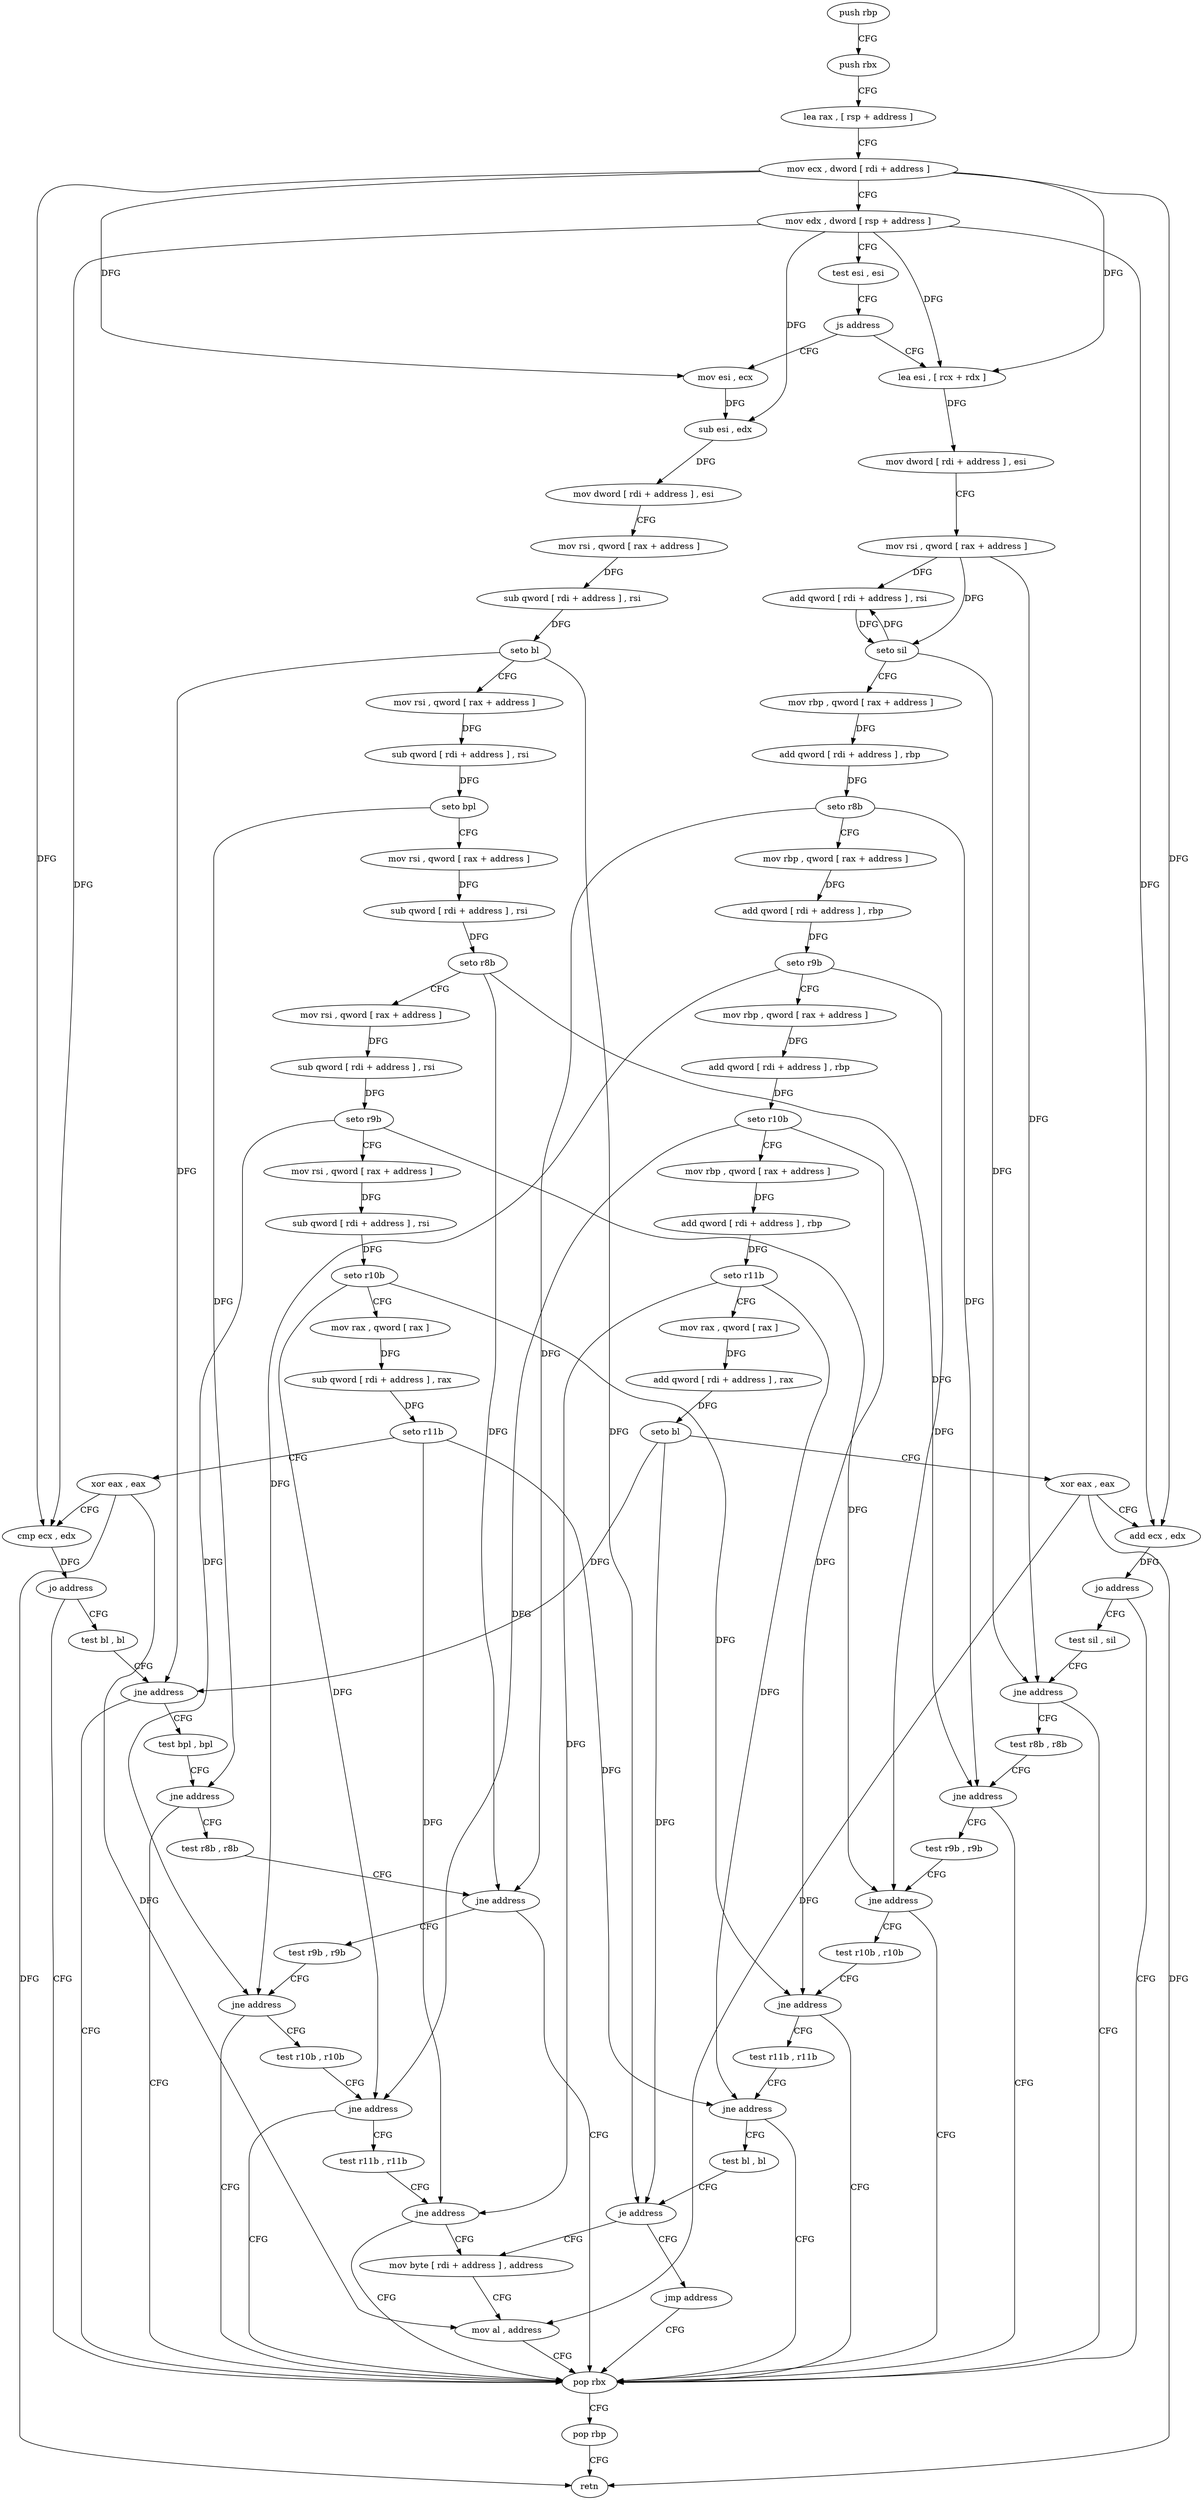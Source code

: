 digraph "func" {
"4289856" [label = "push rbp" ]
"4289857" [label = "push rbx" ]
"4289858" [label = "lea rax , [ rsp + address ]" ]
"4289863" [label = "mov ecx , dword [ rdi + address ]" ]
"4289869" [label = "mov edx , dword [ rsp + address ]" ]
"4289873" [label = "test esi , esi" ]
"4289875" [label = "js address" ]
"4290037" [label = "mov esi , ecx" ]
"4289881" [label = "lea esi , [ rcx + rdx ]" ]
"4290039" [label = "sub esi , edx" ]
"4290041" [label = "mov dword [ rdi + address ] , esi" ]
"4290047" [label = "mov rsi , qword [ rax + address ]" ]
"4290051" [label = "sub qword [ rdi + address ] , rsi" ]
"4290058" [label = "seto bl" ]
"4290061" [label = "mov rsi , qword [ rax + address ]" ]
"4290065" [label = "sub qword [ rdi + address ] , rsi" ]
"4290072" [label = "seto bpl" ]
"4290076" [label = "mov rsi , qword [ rax + address ]" ]
"4290080" [label = "sub qword [ rdi + address ] , rsi" ]
"4290087" [label = "seto r8b" ]
"4290091" [label = "mov rsi , qword [ rax + address ]" ]
"4290095" [label = "sub qword [ rdi + address ] , rsi" ]
"4290099" [label = "seto r9b" ]
"4290103" [label = "mov rsi , qword [ rax + address ]" ]
"4290107" [label = "sub qword [ rdi + address ] , rsi" ]
"4290111" [label = "seto r10b" ]
"4290115" [label = "mov rax , qword [ rax ]" ]
"4290118" [label = "sub qword [ rdi + address ] , rax" ]
"4290122" [label = "seto r11b" ]
"4290126" [label = "xor eax , eax" ]
"4290128" [label = "cmp ecx , edx" ]
"4290130" [label = "jo address" ]
"4290170" [label = "pop rbx" ]
"4290132" [label = "test bl , bl" ]
"4289884" [label = "mov dword [ rdi + address ] , esi" ]
"4289890" [label = "mov rsi , qword [ rax + address ]" ]
"4289894" [label = "add qword [ rdi + address ] , rsi" ]
"4289901" [label = "seto sil" ]
"4289905" [label = "mov rbp , qword [ rax + address ]" ]
"4289909" [label = "add qword [ rdi + address ] , rbp" ]
"4289916" [label = "seto r8b" ]
"4289920" [label = "mov rbp , qword [ rax + address ]" ]
"4289924" [label = "add qword [ rdi + address ] , rbp" ]
"4289931" [label = "seto r9b" ]
"4289935" [label = "mov rbp , qword [ rax + address ]" ]
"4289939" [label = "add qword [ rdi + address ] , rbp" ]
"4289943" [label = "seto r10b" ]
"4289947" [label = "mov rbp , qword [ rax + address ]" ]
"4289951" [label = "add qword [ rdi + address ] , rbp" ]
"4289955" [label = "seto r11b" ]
"4289959" [label = "mov rax , qword [ rax ]" ]
"4289962" [label = "add qword [ rdi + address ] , rax" ]
"4289966" [label = "seto bl" ]
"4289969" [label = "xor eax , eax" ]
"4289971" [label = "add ecx , edx" ]
"4289973" [label = "jo address" ]
"4289979" [label = "test sil , sil" ]
"4290171" [label = "pop rbp" ]
"4290172" [label = "retn" ]
"4290134" [label = "jne address" ]
"4290136" [label = "test bpl , bpl" ]
"4289982" [label = "jne address" ]
"4289988" [label = "test r8b , r8b" ]
"4290139" [label = "jne address" ]
"4290141" [label = "test r8b , r8b" ]
"4289991" [label = "jne address" ]
"4289997" [label = "test r9b , r9b" ]
"4290144" [label = "jne address" ]
"4290146" [label = "test r9b , r9b" ]
"4290000" [label = "jne address" ]
"4290006" [label = "test r10b , r10b" ]
"4290149" [label = "jne address" ]
"4290151" [label = "test r10b , r10b" ]
"4290009" [label = "jne address" ]
"4290015" [label = "test r11b , r11b" ]
"4290154" [label = "jne address" ]
"4290156" [label = "test r11b , r11b" ]
"4290018" [label = "jne address" ]
"4290024" [label = "test bl , bl" ]
"4290159" [label = "jne address" ]
"4290161" [label = "mov byte [ rdi + address ] , address" ]
"4290026" [label = "je address" ]
"4290032" [label = "jmp address" ]
"4290168" [label = "mov al , address" ]
"4289856" -> "4289857" [ label = "CFG" ]
"4289857" -> "4289858" [ label = "CFG" ]
"4289858" -> "4289863" [ label = "CFG" ]
"4289863" -> "4289869" [ label = "CFG" ]
"4289863" -> "4290037" [ label = "DFG" ]
"4289863" -> "4290128" [ label = "DFG" ]
"4289863" -> "4289881" [ label = "DFG" ]
"4289863" -> "4289971" [ label = "DFG" ]
"4289869" -> "4289873" [ label = "CFG" ]
"4289869" -> "4290039" [ label = "DFG" ]
"4289869" -> "4290128" [ label = "DFG" ]
"4289869" -> "4289881" [ label = "DFG" ]
"4289869" -> "4289971" [ label = "DFG" ]
"4289873" -> "4289875" [ label = "CFG" ]
"4289875" -> "4290037" [ label = "CFG" ]
"4289875" -> "4289881" [ label = "CFG" ]
"4290037" -> "4290039" [ label = "DFG" ]
"4289881" -> "4289884" [ label = "DFG" ]
"4290039" -> "4290041" [ label = "DFG" ]
"4290041" -> "4290047" [ label = "CFG" ]
"4290047" -> "4290051" [ label = "DFG" ]
"4290051" -> "4290058" [ label = "DFG" ]
"4290058" -> "4290061" [ label = "CFG" ]
"4290058" -> "4290134" [ label = "DFG" ]
"4290058" -> "4290026" [ label = "DFG" ]
"4290061" -> "4290065" [ label = "DFG" ]
"4290065" -> "4290072" [ label = "DFG" ]
"4290072" -> "4290076" [ label = "CFG" ]
"4290072" -> "4290139" [ label = "DFG" ]
"4290076" -> "4290080" [ label = "DFG" ]
"4290080" -> "4290087" [ label = "DFG" ]
"4290087" -> "4290091" [ label = "CFG" ]
"4290087" -> "4289991" [ label = "DFG" ]
"4290087" -> "4290144" [ label = "DFG" ]
"4290091" -> "4290095" [ label = "DFG" ]
"4290095" -> "4290099" [ label = "DFG" ]
"4290099" -> "4290103" [ label = "CFG" ]
"4290099" -> "4290000" [ label = "DFG" ]
"4290099" -> "4290149" [ label = "DFG" ]
"4290103" -> "4290107" [ label = "DFG" ]
"4290107" -> "4290111" [ label = "DFG" ]
"4290111" -> "4290115" [ label = "CFG" ]
"4290111" -> "4290009" [ label = "DFG" ]
"4290111" -> "4290154" [ label = "DFG" ]
"4290115" -> "4290118" [ label = "DFG" ]
"4290118" -> "4290122" [ label = "DFG" ]
"4290122" -> "4290126" [ label = "CFG" ]
"4290122" -> "4290018" [ label = "DFG" ]
"4290122" -> "4290159" [ label = "DFG" ]
"4290126" -> "4290128" [ label = "CFG" ]
"4290126" -> "4290172" [ label = "DFG" ]
"4290126" -> "4290168" [ label = "DFG" ]
"4290128" -> "4290130" [ label = "DFG" ]
"4290130" -> "4290170" [ label = "CFG" ]
"4290130" -> "4290132" [ label = "CFG" ]
"4290170" -> "4290171" [ label = "CFG" ]
"4290132" -> "4290134" [ label = "CFG" ]
"4289884" -> "4289890" [ label = "CFG" ]
"4289890" -> "4289894" [ label = "DFG" ]
"4289890" -> "4289901" [ label = "DFG" ]
"4289890" -> "4289982" [ label = "DFG" ]
"4289894" -> "4289901" [ label = "DFG" ]
"4289901" -> "4289905" [ label = "CFG" ]
"4289901" -> "4289894" [ label = "DFG" ]
"4289901" -> "4289982" [ label = "DFG" ]
"4289905" -> "4289909" [ label = "DFG" ]
"4289909" -> "4289916" [ label = "DFG" ]
"4289916" -> "4289920" [ label = "CFG" ]
"4289916" -> "4289991" [ label = "DFG" ]
"4289916" -> "4290144" [ label = "DFG" ]
"4289920" -> "4289924" [ label = "DFG" ]
"4289924" -> "4289931" [ label = "DFG" ]
"4289931" -> "4289935" [ label = "CFG" ]
"4289931" -> "4290000" [ label = "DFG" ]
"4289931" -> "4290149" [ label = "DFG" ]
"4289935" -> "4289939" [ label = "DFG" ]
"4289939" -> "4289943" [ label = "DFG" ]
"4289943" -> "4289947" [ label = "CFG" ]
"4289943" -> "4290009" [ label = "DFG" ]
"4289943" -> "4290154" [ label = "DFG" ]
"4289947" -> "4289951" [ label = "DFG" ]
"4289951" -> "4289955" [ label = "DFG" ]
"4289955" -> "4289959" [ label = "CFG" ]
"4289955" -> "4290018" [ label = "DFG" ]
"4289955" -> "4290159" [ label = "DFG" ]
"4289959" -> "4289962" [ label = "DFG" ]
"4289962" -> "4289966" [ label = "DFG" ]
"4289966" -> "4289969" [ label = "CFG" ]
"4289966" -> "4290134" [ label = "DFG" ]
"4289966" -> "4290026" [ label = "DFG" ]
"4289969" -> "4289971" [ label = "CFG" ]
"4289969" -> "4290172" [ label = "DFG" ]
"4289969" -> "4290168" [ label = "DFG" ]
"4289971" -> "4289973" [ label = "DFG" ]
"4289973" -> "4290170" [ label = "CFG" ]
"4289973" -> "4289979" [ label = "CFG" ]
"4289979" -> "4289982" [ label = "CFG" ]
"4290171" -> "4290172" [ label = "CFG" ]
"4290134" -> "4290170" [ label = "CFG" ]
"4290134" -> "4290136" [ label = "CFG" ]
"4290136" -> "4290139" [ label = "CFG" ]
"4289982" -> "4290170" [ label = "CFG" ]
"4289982" -> "4289988" [ label = "CFG" ]
"4289988" -> "4289991" [ label = "CFG" ]
"4290139" -> "4290170" [ label = "CFG" ]
"4290139" -> "4290141" [ label = "CFG" ]
"4290141" -> "4290144" [ label = "CFG" ]
"4289991" -> "4290170" [ label = "CFG" ]
"4289991" -> "4289997" [ label = "CFG" ]
"4289997" -> "4290000" [ label = "CFG" ]
"4290144" -> "4290170" [ label = "CFG" ]
"4290144" -> "4290146" [ label = "CFG" ]
"4290146" -> "4290149" [ label = "CFG" ]
"4290000" -> "4290170" [ label = "CFG" ]
"4290000" -> "4290006" [ label = "CFG" ]
"4290006" -> "4290009" [ label = "CFG" ]
"4290149" -> "4290170" [ label = "CFG" ]
"4290149" -> "4290151" [ label = "CFG" ]
"4290151" -> "4290154" [ label = "CFG" ]
"4290009" -> "4290170" [ label = "CFG" ]
"4290009" -> "4290015" [ label = "CFG" ]
"4290015" -> "4290018" [ label = "CFG" ]
"4290154" -> "4290170" [ label = "CFG" ]
"4290154" -> "4290156" [ label = "CFG" ]
"4290156" -> "4290159" [ label = "CFG" ]
"4290018" -> "4290170" [ label = "CFG" ]
"4290018" -> "4290024" [ label = "CFG" ]
"4290024" -> "4290026" [ label = "CFG" ]
"4290159" -> "4290170" [ label = "CFG" ]
"4290159" -> "4290161" [ label = "CFG" ]
"4290161" -> "4290168" [ label = "CFG" ]
"4290026" -> "4290161" [ label = "CFG" ]
"4290026" -> "4290032" [ label = "CFG" ]
"4290032" -> "4290170" [ label = "CFG" ]
"4290168" -> "4290170" [ label = "CFG" ]
}
